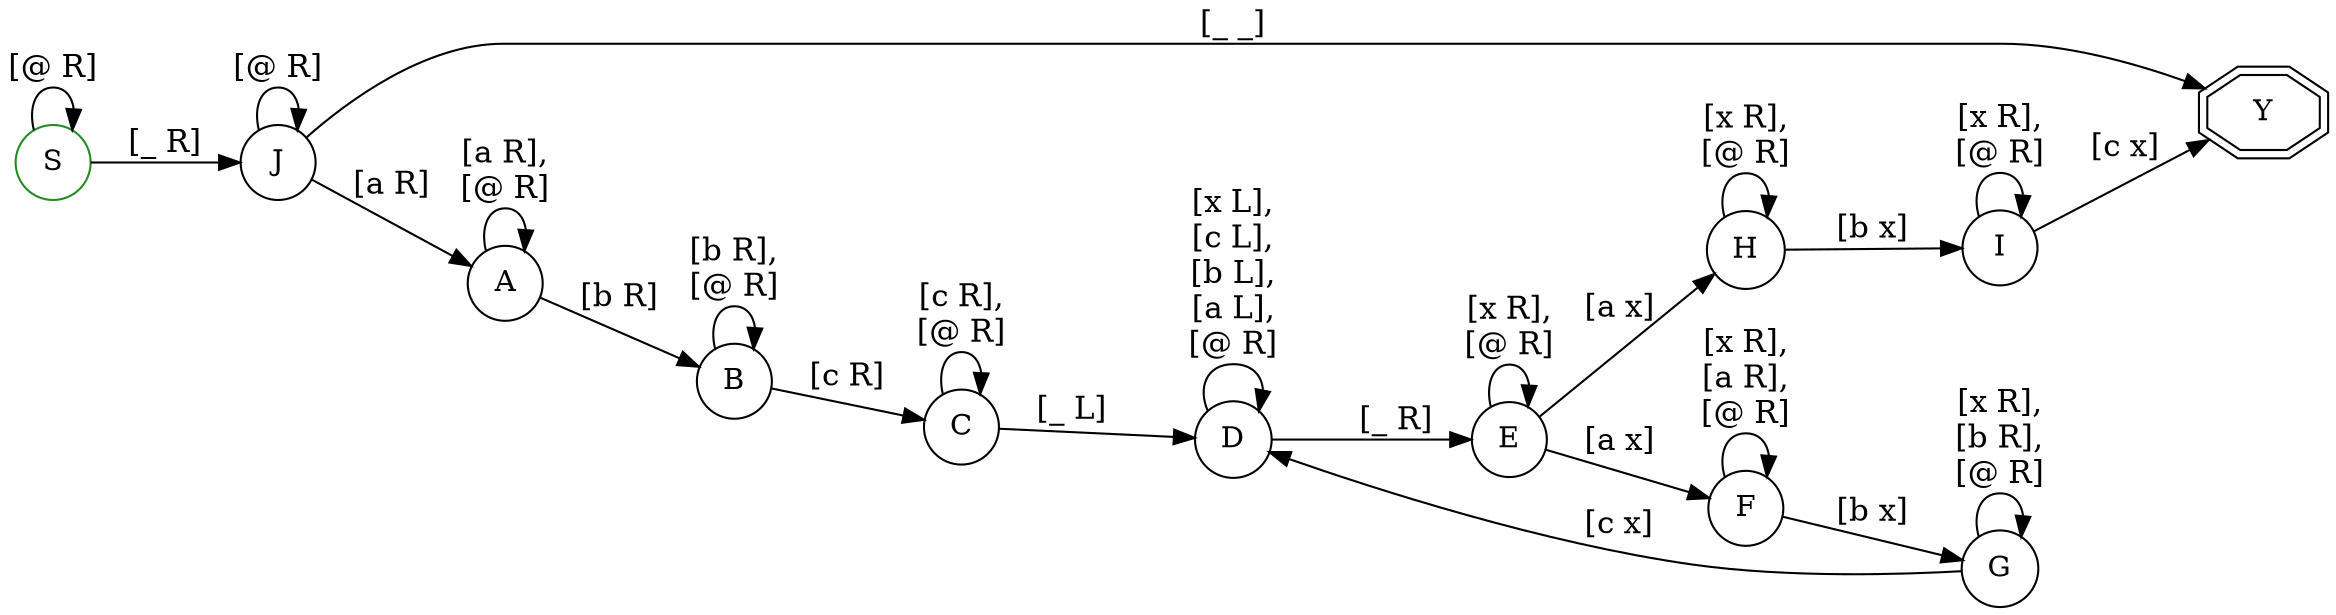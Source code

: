 digraph G {
    rankdir="LR";
    Y [color="black", shape="doubleoctagon", label="Y"];
    J [color="black", shape="circle", label="J"];
    I [color="black", shape="circle", label="I"];
    H [color="black", shape="circle", label="H"];
    G [color="black", shape="circle", label="G"];
    F [color="black", shape="circle", label="F"];
    E [color="black", shape="circle", label="E"];
    D [color="black", shape="circle", label="D"];
    C [color="black", shape="circle", label="C"];
    B [color="black", shape="circle", label="B"];
    A [color="black", shape="circle", label="A"];
    S [color="forestgreen", shape="circle", label="S"];
    I -> Y [fontsize=15, label="[c x]"];
    H -> I [fontsize=15, label="[b x]"];
    G -> D [fontsize=15, label="[c x]"];
    F -> G [fontsize=15, label="[b x]"];
    E -> H [fontsize=15, label="[a x]"];
    E -> F [fontsize=15, label="[a x]"];
    D -> E [fontsize=15, label="[_ R]"];
    C -> D [fontsize=15, label="[_ L]"];
    B -> C [fontsize=15, label="[c R]"];
    A -> B [fontsize=15, label="[b R]"];
    J -> A [fontsize=15, label="[a R]"];
    J -> Y [fontsize=15, label="[_ _]"];
    S -> J [fontsize=15, label="[_ R]"];
    J -> J [fontsize=15, label="[@ R]"];
    I -> I [fontsize=15, label="[x R],\n[@ R]"];
    H -> H [fontsize=15, label="[x R],\n[@ R]"];
    G -> G [fontsize=15, label="[x R],\n[b R],\n[@ R]"];
    F -> F [fontsize=15, label="[x R],\n[a R],\n[@ R]"];
    E -> E [fontsize=15, label="[x R],\n[@ R]"];
    D -> D [fontsize=15, label="[x L],\n[c L],\n[b L],\n[a L],\n[@ R]"];
    C -> C [fontsize=15, label="[c R],\n[@ R]"];
    B -> B [fontsize=15, label="[b R],\n[@ R]"];
    A -> A [fontsize=15, label="[a R],\n[@ R]"];
    S -> S [fontsize=15, label="[@ R]"];
}
